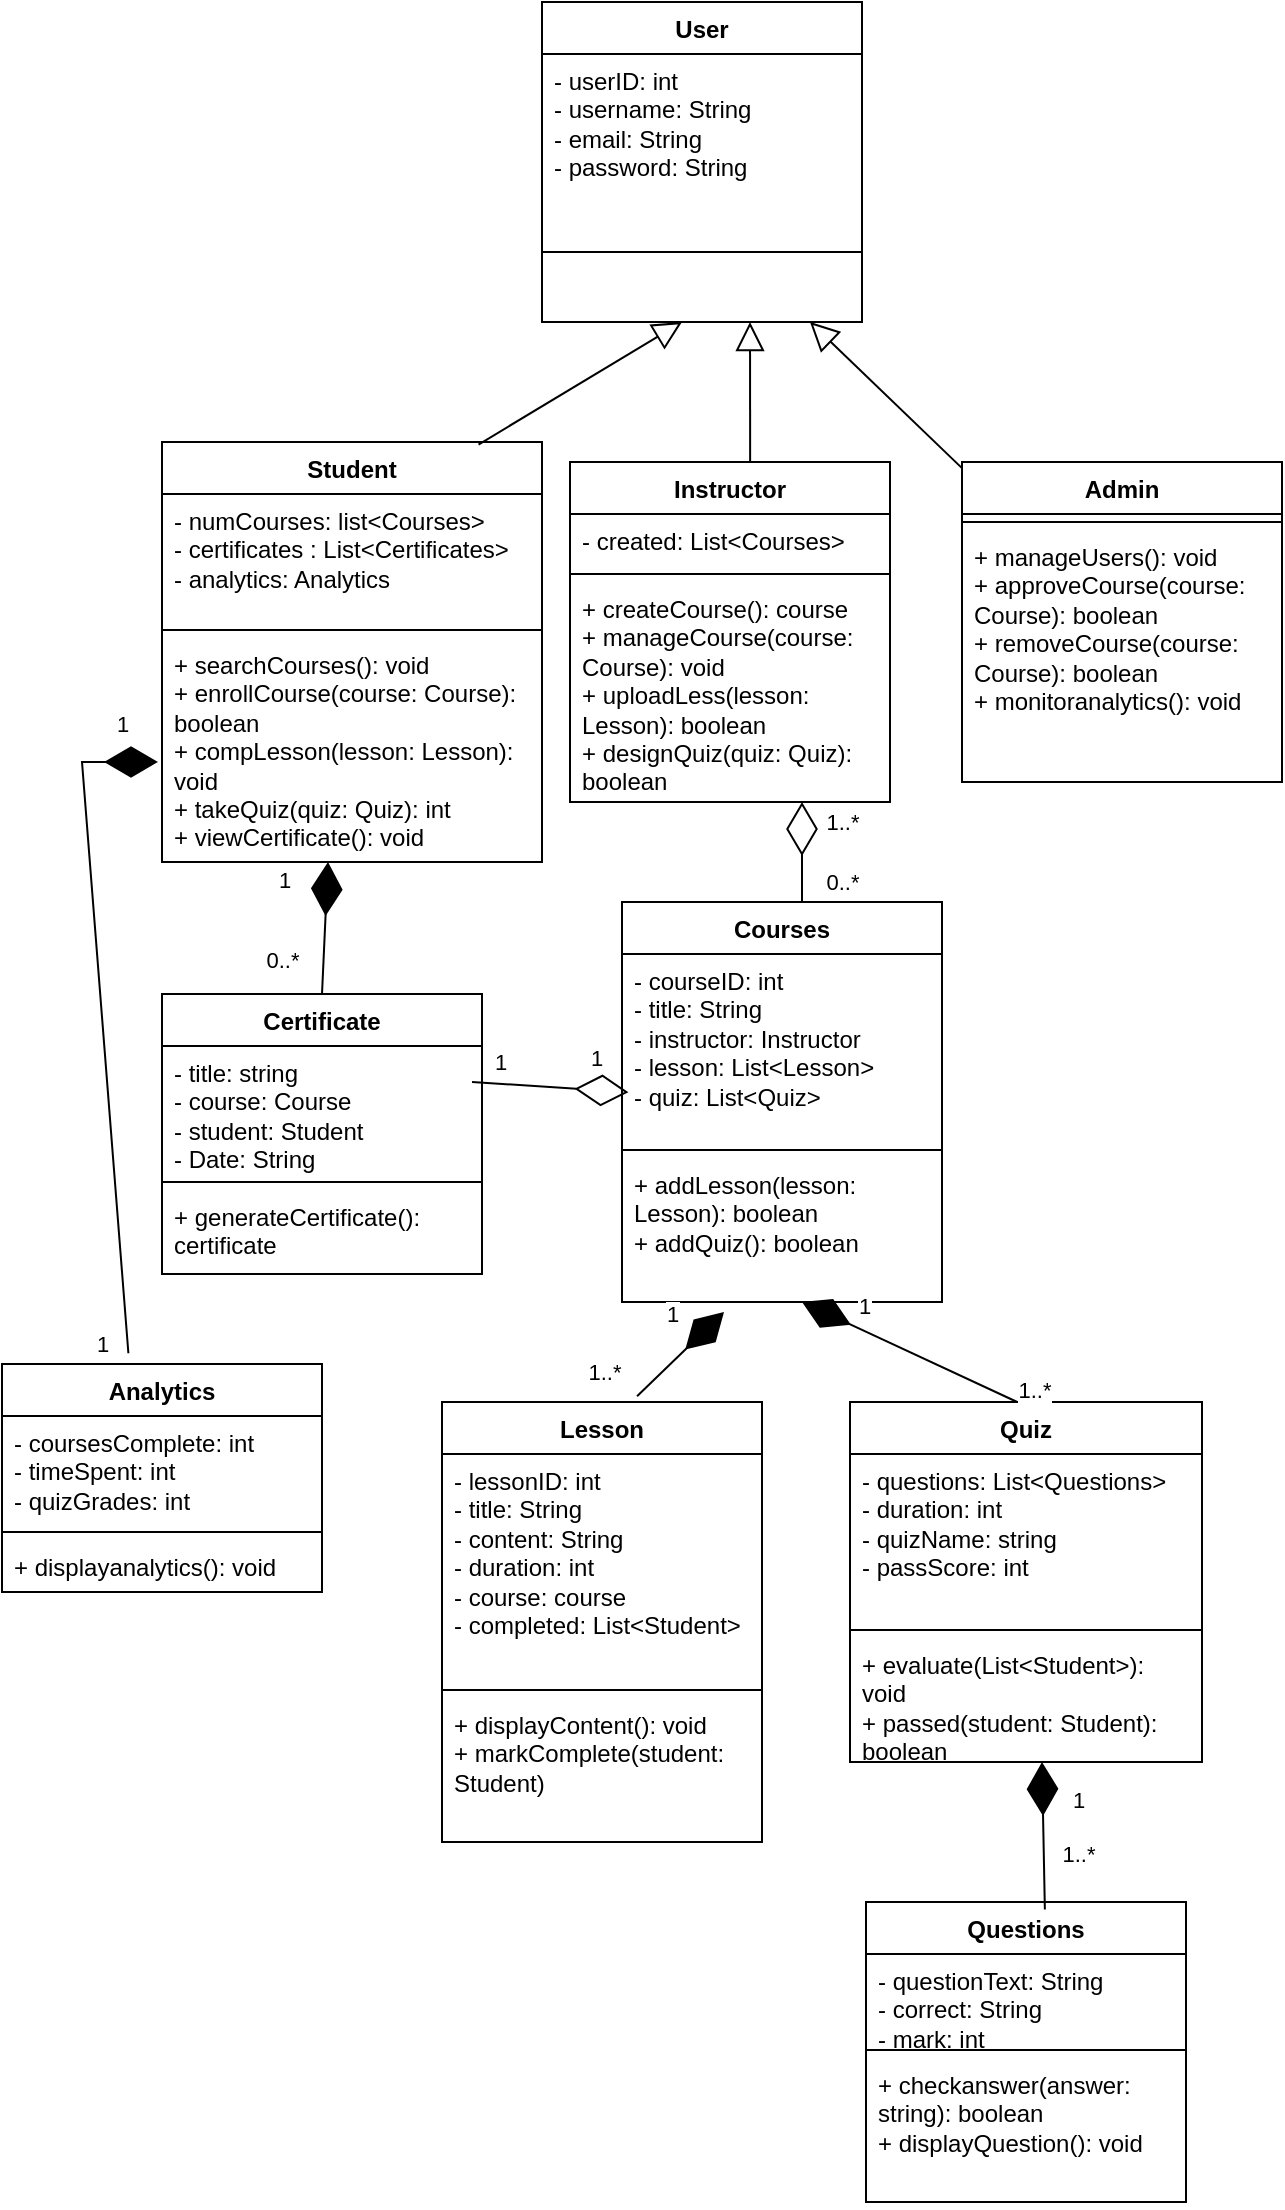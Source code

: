 <mxfile version="28.2.8">
  <diagram name="Page-1" id="X0aFFIe-9FwppzIhBLRY">
    <mxGraphModel dx="1058" dy="638" grid="1" gridSize="10" guides="1" tooltips="1" connect="1" arrows="1" fold="1" page="1" pageScale="1" pageWidth="827" pageHeight="1169" math="0" shadow="0">
      <root>
        <mxCell id="0" />
        <mxCell id="1" parent="0" />
        <mxCell id="P6GSWnGUx6Ecd1PjJs6E-1" value="User" style="swimlane;fontStyle=1;align=center;verticalAlign=top;childLayout=stackLayout;horizontal=1;startSize=26;horizontalStack=0;resizeParent=1;resizeParentMax=0;resizeLast=0;collapsible=1;marginBottom=0;whiteSpace=wrap;html=1;" parent="1" vertex="1">
          <mxGeometry x="320" y="60" width="160" height="160" as="geometry" />
        </mxCell>
        <mxCell id="P6GSWnGUx6Ecd1PjJs6E-2" value="- userID: int&lt;div&gt;- username: String&lt;/div&gt;&lt;div&gt;- email: String&lt;/div&gt;&lt;div&gt;- password: String&lt;/div&gt;&lt;div&gt;&lt;br&gt;&lt;/div&gt;" style="text;strokeColor=none;fillColor=none;align=left;verticalAlign=top;spacingLeft=4;spacingRight=4;overflow=hidden;rotatable=0;points=[[0,0.5],[1,0.5]];portConstraint=eastwest;whiteSpace=wrap;html=1;" parent="P6GSWnGUx6Ecd1PjJs6E-1" vertex="1">
          <mxGeometry y="26" width="160" height="64" as="geometry" />
        </mxCell>
        <mxCell id="P6GSWnGUx6Ecd1PjJs6E-3" value="" style="line;strokeWidth=1;fillColor=none;align=left;verticalAlign=middle;spacingTop=-1;spacingLeft=3;spacingRight=3;rotatable=0;labelPosition=right;points=[];portConstraint=eastwest;strokeColor=inherit;" parent="P6GSWnGUx6Ecd1PjJs6E-1" vertex="1">
          <mxGeometry y="90" width="160" height="70" as="geometry" />
        </mxCell>
        <mxCell id="1y9OC6EbJWMRVsJWlo8K-44" value="Student" style="swimlane;fontStyle=1;align=center;verticalAlign=top;childLayout=stackLayout;horizontal=1;startSize=26;horizontalStack=0;resizeParent=1;resizeParentMax=0;resizeLast=0;collapsible=1;marginBottom=0;whiteSpace=wrap;html=1;" vertex="1" parent="1">
          <mxGeometry x="130" y="280" width="190" height="210" as="geometry" />
        </mxCell>
        <mxCell id="1y9OC6EbJWMRVsJWlo8K-45" value="- numCourses: list&amp;lt;Courses&amp;gt;&lt;div&gt;- certificates : List&amp;lt;Certificates&amp;gt;&amp;nbsp;&lt;/div&gt;&lt;div&gt;- analytics: Analytics&lt;/div&gt;" style="text;strokeColor=none;fillColor=none;align=left;verticalAlign=top;spacingLeft=4;spacingRight=4;overflow=hidden;rotatable=0;points=[[0,0.5],[1,0.5]];portConstraint=eastwest;whiteSpace=wrap;html=1;" vertex="1" parent="1y9OC6EbJWMRVsJWlo8K-44">
          <mxGeometry y="26" width="190" height="64" as="geometry" />
        </mxCell>
        <mxCell id="1y9OC6EbJWMRVsJWlo8K-46" value="" style="line;strokeWidth=1;fillColor=none;align=left;verticalAlign=middle;spacingTop=-1;spacingLeft=3;spacingRight=3;rotatable=0;labelPosition=right;points=[];portConstraint=eastwest;strokeColor=inherit;" vertex="1" parent="1y9OC6EbJWMRVsJWlo8K-44">
          <mxGeometry y="90" width="190" height="8" as="geometry" />
        </mxCell>
        <mxCell id="1y9OC6EbJWMRVsJWlo8K-47" value="&lt;div&gt;+ searchCourses(): void&lt;/div&gt;+ enrollCourse(course: Course): boolean&lt;div&gt;+ compLesson(lesson: Lesson): void&lt;/div&gt;&lt;div&gt;+ takeQuiz(quiz: Quiz): int&lt;/div&gt;&lt;div&gt;+ viewCertificate(): void&lt;/div&gt;" style="text;strokeColor=none;fillColor=none;align=left;verticalAlign=top;spacingLeft=4;spacingRight=4;overflow=hidden;rotatable=0;points=[[0,0.5],[1,0.5]];portConstraint=eastwest;whiteSpace=wrap;html=1;" vertex="1" parent="1y9OC6EbJWMRVsJWlo8K-44">
          <mxGeometry y="98" width="190" height="112" as="geometry" />
        </mxCell>
        <mxCell id="1y9OC6EbJWMRVsJWlo8K-48" value="" style="endArrow=block;endFill=0;endSize=12;html=1;rounded=0;entryX=0.5;entryY=1;entryDx=0;entryDy=0;exitX=0.833;exitY=0.006;exitDx=0;exitDy=0;exitPerimeter=0;" edge="1" parent="1" source="1y9OC6EbJWMRVsJWlo8K-44">
          <mxGeometry width="160" relative="1" as="geometry">
            <mxPoint x="390" y="290" as="sourcePoint" />
            <mxPoint x="390" y="220" as="targetPoint" />
          </mxGeometry>
        </mxCell>
        <mxCell id="1y9OC6EbJWMRVsJWlo8K-49" value="Instructor" style="swimlane;fontStyle=1;align=center;verticalAlign=top;childLayout=stackLayout;horizontal=1;startSize=26;horizontalStack=0;resizeParent=1;resizeParentMax=0;resizeLast=0;collapsible=1;marginBottom=0;whiteSpace=wrap;html=1;" vertex="1" parent="1">
          <mxGeometry x="334" y="290" width="160" height="170" as="geometry" />
        </mxCell>
        <mxCell id="1y9OC6EbJWMRVsJWlo8K-50" value="- created: List&amp;lt;Courses&amp;gt;" style="text;strokeColor=none;fillColor=none;align=left;verticalAlign=top;spacingLeft=4;spacingRight=4;overflow=hidden;rotatable=0;points=[[0,0.5],[1,0.5]];portConstraint=eastwest;whiteSpace=wrap;html=1;" vertex="1" parent="1y9OC6EbJWMRVsJWlo8K-49">
          <mxGeometry y="26" width="160" height="26" as="geometry" />
        </mxCell>
        <mxCell id="1y9OC6EbJWMRVsJWlo8K-51" value="" style="line;strokeWidth=1;fillColor=none;align=left;verticalAlign=middle;spacingTop=-1;spacingLeft=3;spacingRight=3;rotatable=0;labelPosition=right;points=[];portConstraint=eastwest;strokeColor=inherit;" vertex="1" parent="1y9OC6EbJWMRVsJWlo8K-49">
          <mxGeometry y="52" width="160" height="8" as="geometry" />
        </mxCell>
        <mxCell id="1y9OC6EbJWMRVsJWlo8K-52" value="+ createCourse(): course&lt;div&gt;+ manageCourse(course: Course): void&lt;/div&gt;&lt;div&gt;+ uploadLess(lesson: Lesson): boolean&lt;/div&gt;&lt;div&gt;+ designQuiz(quiz: Quiz): boolean&lt;/div&gt;" style="text;strokeColor=none;fillColor=none;align=left;verticalAlign=top;spacingLeft=4;spacingRight=4;overflow=hidden;rotatable=0;points=[[0,0.5],[1,0.5]];portConstraint=eastwest;whiteSpace=wrap;html=1;" vertex="1" parent="1y9OC6EbJWMRVsJWlo8K-49">
          <mxGeometry y="60" width="160" height="110" as="geometry" />
        </mxCell>
        <mxCell id="1y9OC6EbJWMRVsJWlo8K-53" value="" style="endArrow=block;endFill=0;endSize=12;html=1;rounded=0;entryX=0.5;entryY=1;entryDx=0;entryDy=0;exitX=0.563;exitY=0;exitDx=0;exitDy=0;exitPerimeter=0;" edge="1" parent="1" source="1y9OC6EbJWMRVsJWlo8K-49">
          <mxGeometry width="160" relative="1" as="geometry">
            <mxPoint x="444" y="279" as="sourcePoint" />
            <mxPoint x="424" y="220" as="targetPoint" />
          </mxGeometry>
        </mxCell>
        <mxCell id="1y9OC6EbJWMRVsJWlo8K-54" value="" style="endArrow=block;endFill=0;endSize=12;html=1;rounded=0;" edge="1" parent="1" source="1y9OC6EbJWMRVsJWlo8K-56">
          <mxGeometry width="160" relative="1" as="geometry">
            <mxPoint x="604" y="290" as="sourcePoint" />
            <mxPoint x="454" y="220" as="targetPoint" />
          </mxGeometry>
        </mxCell>
        <mxCell id="1y9OC6EbJWMRVsJWlo8K-55" value="" style="endArrow=open;endFill=1;endSize=12;html=1;rounded=0;" edge="1" parent="1" target="1y9OC6EbJWMRVsJWlo8K-56">
          <mxGeometry width="160" relative="1" as="geometry">
            <mxPoint x="604" y="290" as="sourcePoint" />
            <mxPoint x="454" y="220" as="targetPoint" />
          </mxGeometry>
        </mxCell>
        <mxCell id="1y9OC6EbJWMRVsJWlo8K-56" value="Admin" style="swimlane;fontStyle=1;align=center;verticalAlign=top;childLayout=stackLayout;horizontal=1;startSize=26;horizontalStack=0;resizeParent=1;resizeParentMax=0;resizeLast=0;collapsible=1;marginBottom=0;whiteSpace=wrap;html=1;" vertex="1" parent="1">
          <mxGeometry x="530" y="290" width="160" height="160" as="geometry" />
        </mxCell>
        <mxCell id="1y9OC6EbJWMRVsJWlo8K-57" value="" style="line;strokeWidth=1;fillColor=none;align=left;verticalAlign=middle;spacingTop=-1;spacingLeft=3;spacingRight=3;rotatable=0;labelPosition=right;points=[];portConstraint=eastwest;strokeColor=inherit;" vertex="1" parent="1y9OC6EbJWMRVsJWlo8K-56">
          <mxGeometry y="26" width="160" height="8" as="geometry" />
        </mxCell>
        <mxCell id="1y9OC6EbJWMRVsJWlo8K-58" value="+ manageUsers(): void&lt;div&gt;+ approveCourse(course: Course): boolean&lt;/div&gt;&lt;div&gt;+ removeCourse(course: Course): boolean&lt;/div&gt;&lt;div&gt;+ monitoranalytics(): void&lt;/div&gt;" style="text;strokeColor=none;fillColor=none;align=left;verticalAlign=top;spacingLeft=4;spacingRight=4;overflow=hidden;rotatable=0;points=[[0,0.5],[1,0.5]];portConstraint=eastwest;whiteSpace=wrap;html=1;" vertex="1" parent="1y9OC6EbJWMRVsJWlo8K-56">
          <mxGeometry y="34" width="160" height="126" as="geometry" />
        </mxCell>
        <mxCell id="1y9OC6EbJWMRVsJWlo8K-60" value="Certificate" style="swimlane;fontStyle=1;align=center;verticalAlign=top;childLayout=stackLayout;horizontal=1;startSize=26;horizontalStack=0;resizeParent=1;resizeParentMax=0;resizeLast=0;collapsible=1;marginBottom=0;whiteSpace=wrap;html=1;" vertex="1" parent="1">
          <mxGeometry x="130" y="556" width="160" height="140" as="geometry" />
        </mxCell>
        <mxCell id="1y9OC6EbJWMRVsJWlo8K-61" value="- title: string&lt;div&gt;- course: Course&lt;/div&gt;&lt;div&gt;- student: Student&lt;/div&gt;&lt;div&gt;- Date: String&lt;/div&gt;&lt;div&gt;&lt;br&gt;&lt;/div&gt;" style="text;strokeColor=none;fillColor=none;align=left;verticalAlign=top;spacingLeft=4;spacingRight=4;overflow=hidden;rotatable=0;points=[[0,0.5],[1,0.5]];portConstraint=eastwest;whiteSpace=wrap;html=1;" vertex="1" parent="1y9OC6EbJWMRVsJWlo8K-60">
          <mxGeometry y="26" width="160" height="64" as="geometry" />
        </mxCell>
        <mxCell id="1y9OC6EbJWMRVsJWlo8K-62" value="" style="line;strokeWidth=1;fillColor=none;align=left;verticalAlign=middle;spacingTop=-1;spacingLeft=3;spacingRight=3;rotatable=0;labelPosition=right;points=[];portConstraint=eastwest;strokeColor=inherit;" vertex="1" parent="1y9OC6EbJWMRVsJWlo8K-60">
          <mxGeometry y="90" width="160" height="8" as="geometry" />
        </mxCell>
        <mxCell id="1y9OC6EbJWMRVsJWlo8K-63" value="+ generateCertificate(): certificate" style="text;strokeColor=none;fillColor=none;align=left;verticalAlign=top;spacingLeft=4;spacingRight=4;overflow=hidden;rotatable=0;points=[[0,0.5],[1,0.5]];portConstraint=eastwest;whiteSpace=wrap;html=1;" vertex="1" parent="1y9OC6EbJWMRVsJWlo8K-60">
          <mxGeometry y="98" width="160" height="42" as="geometry" />
        </mxCell>
        <mxCell id="1y9OC6EbJWMRVsJWlo8K-64" value="" style="endArrow=diamondThin;endFill=1;endSize=24;html=1;rounded=0;exitX=0.5;exitY=0;exitDx=0;exitDy=0;entryX=0.438;entryY=1.035;entryDx=0;entryDy=0;entryPerimeter=0;" edge="1" parent="1" source="1y9OC6EbJWMRVsJWlo8K-60">
          <mxGeometry width="160" relative="1" as="geometry">
            <mxPoint x="170" y="496" as="sourcePoint" />
            <mxPoint x="213" y="490" as="targetPoint" />
          </mxGeometry>
        </mxCell>
        <mxCell id="1y9OC6EbJWMRVsJWlo8K-65" value="0..*" style="edgeLabel;html=1;align=center;verticalAlign=middle;resizable=0;points=[];" vertex="1" connectable="0" parent="1y9OC6EbJWMRVsJWlo8K-64">
          <mxGeometry x="-0.019" y="-3" relative="1" as="geometry">
            <mxPoint x="-25" y="15" as="offset" />
          </mxGeometry>
        </mxCell>
        <mxCell id="1y9OC6EbJWMRVsJWlo8K-66" value="1" style="edgeLabel;html=1;align=center;verticalAlign=middle;resizable=0;points=[];" vertex="1" connectable="0" parent="1y9OC6EbJWMRVsJWlo8K-64">
          <mxGeometry x="-0.088" relative="1" as="geometry">
            <mxPoint x="-21" y="-27" as="offset" />
          </mxGeometry>
        </mxCell>
        <mxCell id="1y9OC6EbJWMRVsJWlo8K-77" value="Analytics" style="swimlane;fontStyle=1;align=center;verticalAlign=top;childLayout=stackLayout;horizontal=1;startSize=26;horizontalStack=0;resizeParent=1;resizeParentMax=0;resizeLast=0;collapsible=1;marginBottom=0;whiteSpace=wrap;html=1;" vertex="1" parent="1">
          <mxGeometry x="50" y="741" width="160" height="114" as="geometry" />
        </mxCell>
        <mxCell id="1y9OC6EbJWMRVsJWlo8K-78" value="- coursesComplete: int&lt;div&gt;- timeSpent: int&lt;/div&gt;&lt;div&gt;- quizGrades: int&lt;/div&gt;" style="text;strokeColor=none;fillColor=none;align=left;verticalAlign=top;spacingLeft=4;spacingRight=4;overflow=hidden;rotatable=0;points=[[0,0.5],[1,0.5]];portConstraint=eastwest;whiteSpace=wrap;html=1;" vertex="1" parent="1y9OC6EbJWMRVsJWlo8K-77">
          <mxGeometry y="26" width="160" height="54" as="geometry" />
        </mxCell>
        <mxCell id="1y9OC6EbJWMRVsJWlo8K-79" value="" style="line;strokeWidth=1;fillColor=none;align=left;verticalAlign=middle;spacingTop=-1;spacingLeft=3;spacingRight=3;rotatable=0;labelPosition=right;points=[];portConstraint=eastwest;strokeColor=inherit;" vertex="1" parent="1y9OC6EbJWMRVsJWlo8K-77">
          <mxGeometry y="80" width="160" height="8" as="geometry" />
        </mxCell>
        <mxCell id="1y9OC6EbJWMRVsJWlo8K-80" value="+ displayanalytics(): void&lt;div&gt;&lt;br&gt;&lt;/div&gt;" style="text;strokeColor=none;fillColor=none;align=left;verticalAlign=top;spacingLeft=4;spacingRight=4;overflow=hidden;rotatable=0;points=[[0,0.5],[1,0.5]];portConstraint=eastwest;whiteSpace=wrap;html=1;" vertex="1" parent="1y9OC6EbJWMRVsJWlo8K-77">
          <mxGeometry y="88" width="160" height="26" as="geometry" />
        </mxCell>
        <mxCell id="1y9OC6EbJWMRVsJWlo8K-81" value="" style="endArrow=diamondThin;endFill=1;endSize=24;html=1;rounded=0;entryX=-0.009;entryY=0.635;entryDx=0;entryDy=0;entryPerimeter=0;exitX=0.395;exitY=-0.047;exitDx=0;exitDy=0;exitPerimeter=0;" edge="1" parent="1" source="1y9OC6EbJWMRVsJWlo8K-77">
          <mxGeometry width="160" relative="1" as="geometry">
            <mxPoint x="130" y="741" as="sourcePoint" />
            <mxPoint x="128" y="440" as="targetPoint" />
            <Array as="points">
              <mxPoint x="90" y="440" />
            </Array>
          </mxGeometry>
        </mxCell>
        <mxCell id="1y9OC6EbJWMRVsJWlo8K-82" value="1" style="edgeLabel;html=1;align=center;verticalAlign=middle;resizable=0;points=[];" vertex="1" connectable="0" parent="1y9OC6EbJWMRVsJWlo8K-81">
          <mxGeometry x="-0.842" y="7" relative="1" as="geometry">
            <mxPoint x="-4" y="21" as="offset" />
          </mxGeometry>
        </mxCell>
        <mxCell id="1y9OC6EbJWMRVsJWlo8K-83" value="1" style="edgeLabel;html=1;align=center;verticalAlign=middle;resizable=0;points=[];" vertex="1" connectable="0" parent="1y9OC6EbJWMRVsJWlo8K-81">
          <mxGeometry x="0.843" relative="1" as="geometry">
            <mxPoint x="8" y="-19" as="offset" />
          </mxGeometry>
        </mxCell>
        <mxCell id="1y9OC6EbJWMRVsJWlo8K-84" value="Courses" style="swimlane;fontStyle=1;align=center;verticalAlign=top;childLayout=stackLayout;horizontal=1;startSize=26;horizontalStack=0;resizeParent=1;resizeParentMax=0;resizeLast=0;collapsible=1;marginBottom=0;whiteSpace=wrap;html=1;" vertex="1" parent="1">
          <mxGeometry x="360" y="510" width="160" height="200" as="geometry" />
        </mxCell>
        <mxCell id="1y9OC6EbJWMRVsJWlo8K-85" value="- courseID: int&lt;div&gt;- title: String&lt;/div&gt;&lt;div&gt;- instructor: Instructor&lt;/div&gt;&lt;div&gt;- lesson: List&amp;lt;Lesson&amp;gt;&lt;/div&gt;&lt;div&gt;- quiz: List&amp;lt;Quiz&amp;gt;&lt;/div&gt;" style="text;strokeColor=none;fillColor=none;align=left;verticalAlign=top;spacingLeft=4;spacingRight=4;overflow=hidden;rotatable=0;points=[[0,0.5],[1,0.5]];portConstraint=eastwest;whiteSpace=wrap;html=1;" vertex="1" parent="1y9OC6EbJWMRVsJWlo8K-84">
          <mxGeometry y="26" width="160" height="94" as="geometry" />
        </mxCell>
        <mxCell id="1y9OC6EbJWMRVsJWlo8K-86" value="" style="line;strokeWidth=1;fillColor=none;align=left;verticalAlign=middle;spacingTop=-1;spacingLeft=3;spacingRight=3;rotatable=0;labelPosition=right;points=[];portConstraint=eastwest;strokeColor=inherit;" vertex="1" parent="1y9OC6EbJWMRVsJWlo8K-84">
          <mxGeometry y="120" width="160" height="8" as="geometry" />
        </mxCell>
        <mxCell id="1y9OC6EbJWMRVsJWlo8K-87" value="+ addLesson(lesson: Lesson): boolean&lt;div&gt;+ addQuiz(): boolean&lt;/div&gt;" style="text;strokeColor=none;fillColor=none;align=left;verticalAlign=top;spacingLeft=4;spacingRight=4;overflow=hidden;rotatable=0;points=[[0,0.5],[1,0.5]];portConstraint=eastwest;whiteSpace=wrap;html=1;" vertex="1" parent="1y9OC6EbJWMRVsJWlo8K-84">
          <mxGeometry y="128" width="160" height="72" as="geometry" />
        </mxCell>
        <mxCell id="1y9OC6EbJWMRVsJWlo8K-88" value="" style="endArrow=diamondThin;endFill=0;endSize=24;html=1;rounded=0;" edge="1" parent="1y9OC6EbJWMRVsJWlo8K-84">
          <mxGeometry width="160" relative="1" as="geometry">
            <mxPoint x="90" as="sourcePoint" />
            <mxPoint x="90" y="-50" as="targetPoint" />
          </mxGeometry>
        </mxCell>
        <mxCell id="1y9OC6EbJWMRVsJWlo8K-89" value="1..*" style="edgeLabel;html=1;align=center;verticalAlign=middle;resizable=0;points=[];" vertex="1" connectable="0" parent="1y9OC6EbJWMRVsJWlo8K-88">
          <mxGeometry x="-0.071" y="-2" relative="1" as="geometry">
            <mxPoint x="18" y="-17" as="offset" />
          </mxGeometry>
        </mxCell>
        <mxCell id="1y9OC6EbJWMRVsJWlo8K-90" value="0..*" style="edgeLabel;html=1;align=center;verticalAlign=middle;resizable=0;points=[];" vertex="1" connectable="0" parent="1y9OC6EbJWMRVsJWlo8K-88">
          <mxGeometry x="0.009" y="3" relative="1" as="geometry">
            <mxPoint x="23" y="15" as="offset" />
          </mxGeometry>
        </mxCell>
        <mxCell id="1y9OC6EbJWMRVsJWlo8K-91" value="1" style="edgeLabel;html=1;align=center;verticalAlign=middle;resizable=0;points=[];" vertex="1" connectable="0" parent="1">
          <mxGeometry x="384.491" y="715.666" as="geometry" />
        </mxCell>
        <mxCell id="1y9OC6EbJWMRVsJWlo8K-93" value="" style="endArrow=diamondThin;endFill=0;endSize=24;html=1;rounded=0;exitX=1;exitY=0.5;exitDx=0;exitDy=0;entryX=0.02;entryY=0.735;entryDx=0;entryDy=0;entryPerimeter=0;" edge="1" parent="1" target="1y9OC6EbJWMRVsJWlo8K-85">
          <mxGeometry width="160" relative="1" as="geometry">
            <mxPoint x="285" y="600" as="sourcePoint" />
            <mxPoint x="355" y="600" as="targetPoint" />
          </mxGeometry>
        </mxCell>
        <mxCell id="1y9OC6EbJWMRVsJWlo8K-94" value="1" style="edgeLabel;html=1;align=center;verticalAlign=middle;resizable=0;points=[];" vertex="1" connectable="0" parent="1y9OC6EbJWMRVsJWlo8K-93">
          <mxGeometry x="-0.061" relative="1" as="geometry">
            <mxPoint x="-23" y="-13" as="offset" />
          </mxGeometry>
        </mxCell>
        <mxCell id="1y9OC6EbJWMRVsJWlo8K-95" value="1" style="edgeLabel;html=1;align=center;verticalAlign=middle;resizable=0;points=[];" vertex="1" connectable="0" parent="1y9OC6EbJWMRVsJWlo8K-93">
          <mxGeometry x="-0.547" y="4" relative="1" as="geometry">
            <mxPoint x="44" y="-9" as="offset" />
          </mxGeometry>
        </mxCell>
        <mxCell id="1y9OC6EbJWMRVsJWlo8K-112" value="" style="endArrow=diamondThin;endFill=1;endSize=24;html=1;rounded=0;entryX=0.382;entryY=1.075;entryDx=0;entryDy=0;entryPerimeter=0;exitX=0.547;exitY=-0.015;exitDx=0;exitDy=0;exitPerimeter=0;" edge="1" parent="1">
          <mxGeometry width="160" relative="1" as="geometry">
            <mxPoint x="367.52" y="757.15" as="sourcePoint" />
            <mxPoint x="411" y="715" as="targetPoint" />
          </mxGeometry>
        </mxCell>
        <mxCell id="1y9OC6EbJWMRVsJWlo8K-113" value="1..*" style="edgeLabel;html=1;align=center;verticalAlign=middle;resizable=0;points=[];" vertex="1" connectable="0" parent="1y9OC6EbJWMRVsJWlo8K-112">
          <mxGeometry x="-0.406" relative="1" as="geometry">
            <mxPoint x="-30" as="offset" />
          </mxGeometry>
        </mxCell>
        <mxCell id="1y9OC6EbJWMRVsJWlo8K-115" value="Quiz" style="swimlane;fontStyle=1;align=center;verticalAlign=top;childLayout=stackLayout;horizontal=1;startSize=26;horizontalStack=0;resizeParent=1;resizeParentMax=0;resizeLast=0;collapsible=1;marginBottom=0;whiteSpace=wrap;html=1;" vertex="1" parent="1">
          <mxGeometry x="474" y="760" width="176" height="180" as="geometry" />
        </mxCell>
        <mxCell id="1y9OC6EbJWMRVsJWlo8K-116" value="- questions: List&amp;lt;Questions&amp;gt;&lt;div&gt;- duration: int&lt;/div&gt;&lt;div&gt;- quizName: string&lt;/div&gt;&lt;div&gt;- passScore: int&lt;/div&gt;" style="text;strokeColor=none;fillColor=none;align=left;verticalAlign=top;spacingLeft=4;spacingRight=4;overflow=hidden;rotatable=0;points=[[0,0.5],[1,0.5]];portConstraint=eastwest;whiteSpace=wrap;html=1;" vertex="1" parent="1y9OC6EbJWMRVsJWlo8K-115">
          <mxGeometry y="26" width="176" height="84" as="geometry" />
        </mxCell>
        <mxCell id="1y9OC6EbJWMRVsJWlo8K-117" value="" style="line;strokeWidth=1;fillColor=none;align=left;verticalAlign=middle;spacingTop=-1;spacingLeft=3;spacingRight=3;rotatable=0;labelPosition=right;points=[];portConstraint=eastwest;strokeColor=inherit;" vertex="1" parent="1y9OC6EbJWMRVsJWlo8K-115">
          <mxGeometry y="110" width="176" height="8" as="geometry" />
        </mxCell>
        <mxCell id="1y9OC6EbJWMRVsJWlo8K-118" value="+ evaluate(List&amp;lt;Student&amp;gt;): void&lt;div&gt;+ passed(student: Student): boolean&lt;/div&gt;" style="text;strokeColor=none;fillColor=none;align=left;verticalAlign=top;spacingLeft=4;spacingRight=4;overflow=hidden;rotatable=0;points=[[0,0.5],[1,0.5]];portConstraint=eastwest;whiteSpace=wrap;html=1;" vertex="1" parent="1y9OC6EbJWMRVsJWlo8K-115">
          <mxGeometry y="118" width="176" height="62" as="geometry" />
        </mxCell>
        <mxCell id="1y9OC6EbJWMRVsJWlo8K-119" value="" style="endArrow=diamondThin;endFill=1;endSize=24;html=1;rounded=0;exitX=0.475;exitY=0;exitDx=0;exitDy=0;exitPerimeter=0;entryX=0.625;entryY=1;entryDx=0;entryDy=0;entryPerimeter=0;" edge="1" parent="1" source="1y9OC6EbJWMRVsJWlo8K-115">
          <mxGeometry width="160" relative="1" as="geometry">
            <mxPoint x="520" y="754" as="sourcePoint" />
            <mxPoint x="450" y="710" as="targetPoint" />
          </mxGeometry>
        </mxCell>
        <mxCell id="1y9OC6EbJWMRVsJWlo8K-120" value="1..*" style="edgeLabel;html=1;align=center;verticalAlign=middle;resizable=0;points=[];" vertex="1" connectable="0" parent="1y9OC6EbJWMRVsJWlo8K-119">
          <mxGeometry x="-0.406" relative="1" as="geometry">
            <mxPoint x="40" y="8" as="offset" />
          </mxGeometry>
        </mxCell>
        <mxCell id="1y9OC6EbJWMRVsJWlo8K-121" value="1" style="edgeLabel;html=1;align=center;verticalAlign=middle;resizable=0;points=[];" vertex="1" connectable="0" parent="1y9OC6EbJWMRVsJWlo8K-119">
          <mxGeometry x="0.17" y="-1" relative="1" as="geometry">
            <mxPoint x="-14" y="-18" as="offset" />
          </mxGeometry>
        </mxCell>
        <mxCell id="1y9OC6EbJWMRVsJWlo8K-124" value="Lesson" style="swimlane;fontStyle=1;align=center;verticalAlign=top;childLayout=stackLayout;horizontal=1;startSize=26;horizontalStack=0;resizeParent=1;resizeParentMax=0;resizeLast=0;collapsible=1;marginBottom=0;whiteSpace=wrap;html=1;" vertex="1" parent="1">
          <mxGeometry x="270" y="760" width="160" height="220" as="geometry" />
        </mxCell>
        <mxCell id="1y9OC6EbJWMRVsJWlo8K-125" value="- lessonID: int&lt;div&gt;- title: String&lt;/div&gt;&lt;div&gt;- content: String&lt;/div&gt;&lt;div&gt;- duration: int&lt;/div&gt;&lt;div&gt;- course: course&lt;/div&gt;&lt;div&gt;- completed: List&amp;lt;Student&amp;gt;&lt;/div&gt;" style="text;strokeColor=none;fillColor=none;align=left;verticalAlign=top;spacingLeft=4;spacingRight=4;overflow=hidden;rotatable=0;points=[[0,0.5],[1,0.5]];portConstraint=eastwest;whiteSpace=wrap;html=1;" vertex="1" parent="1y9OC6EbJWMRVsJWlo8K-124">
          <mxGeometry y="26" width="160" height="114" as="geometry" />
        </mxCell>
        <mxCell id="1y9OC6EbJWMRVsJWlo8K-126" value="" style="line;strokeWidth=1;fillColor=none;align=left;verticalAlign=middle;spacingTop=-1;spacingLeft=3;spacingRight=3;rotatable=0;labelPosition=right;points=[];portConstraint=eastwest;strokeColor=inherit;" vertex="1" parent="1y9OC6EbJWMRVsJWlo8K-124">
          <mxGeometry y="140" width="160" height="8" as="geometry" />
        </mxCell>
        <mxCell id="1y9OC6EbJWMRVsJWlo8K-127" value="+ displayContent(): void&lt;div&gt;+ markComplete(student: Student)&lt;br&gt;&lt;div&gt;&lt;br&gt;&lt;/div&gt;&lt;/div&gt;" style="text;strokeColor=none;fillColor=none;align=left;verticalAlign=top;spacingLeft=4;spacingRight=4;overflow=hidden;rotatable=0;points=[[0,0.5],[1,0.5]];portConstraint=eastwest;whiteSpace=wrap;html=1;" vertex="1" parent="1y9OC6EbJWMRVsJWlo8K-124">
          <mxGeometry y="148" width="160" height="72" as="geometry" />
        </mxCell>
        <mxCell id="1y9OC6EbJWMRVsJWlo8K-128" value="Questions" style="swimlane;fontStyle=1;align=center;verticalAlign=top;childLayout=stackLayout;horizontal=1;startSize=26;horizontalStack=0;resizeParent=1;resizeParentMax=0;resizeLast=0;collapsible=1;marginBottom=0;whiteSpace=wrap;html=1;" vertex="1" parent="1">
          <mxGeometry x="482" y="1010" width="160" height="150" as="geometry" />
        </mxCell>
        <mxCell id="1y9OC6EbJWMRVsJWlo8K-129" value="- questionText: String&lt;div&gt;- correct: String&lt;/div&gt;&lt;div&gt;- mark: int&lt;/div&gt;" style="text;strokeColor=none;fillColor=none;align=left;verticalAlign=top;spacingLeft=4;spacingRight=4;overflow=hidden;rotatable=0;points=[[0,0.5],[1,0.5]];portConstraint=eastwest;whiteSpace=wrap;html=1;" vertex="1" parent="1y9OC6EbJWMRVsJWlo8K-128">
          <mxGeometry y="26" width="160" height="44" as="geometry" />
        </mxCell>
        <mxCell id="1y9OC6EbJWMRVsJWlo8K-130" value="" style="line;strokeWidth=1;fillColor=none;align=left;verticalAlign=middle;spacingTop=-1;spacingLeft=3;spacingRight=3;rotatable=0;labelPosition=right;points=[];portConstraint=eastwest;strokeColor=inherit;" vertex="1" parent="1y9OC6EbJWMRVsJWlo8K-128">
          <mxGeometry y="70" width="160" height="8" as="geometry" />
        </mxCell>
        <mxCell id="1y9OC6EbJWMRVsJWlo8K-131" value="+ checkanswer(answer: string): boolean&lt;div&gt;+ displayQuestion(): void&lt;/div&gt;" style="text;strokeColor=none;fillColor=none;align=left;verticalAlign=top;spacingLeft=4;spacingRight=4;overflow=hidden;rotatable=0;points=[[0,0.5],[1,0.5]];portConstraint=eastwest;whiteSpace=wrap;html=1;" vertex="1" parent="1y9OC6EbJWMRVsJWlo8K-128">
          <mxGeometry y="78" width="160" height="72" as="geometry" />
        </mxCell>
        <mxCell id="1y9OC6EbJWMRVsJWlo8K-132" value="" style="endArrow=diamondThin;endFill=1;endSize=24;html=1;rounded=0;exitX=0.559;exitY=0.025;exitDx=0;exitDy=0;exitPerimeter=0;" edge="1" parent="1" source="1y9OC6EbJWMRVsJWlo8K-128">
          <mxGeometry width="160" relative="1" as="geometry">
            <mxPoint x="578" y="880" as="sourcePoint" />
            <mxPoint x="570" y="940" as="targetPoint" />
          </mxGeometry>
        </mxCell>
        <mxCell id="1y9OC6EbJWMRVsJWlo8K-133" value="1" style="edgeLabel;html=1;align=center;verticalAlign=middle;resizable=0;points=[];" vertex="1" connectable="0" parent="1y9OC6EbJWMRVsJWlo8K-132">
          <mxGeometry x="0.377" y="-5" relative="1" as="geometry">
            <mxPoint x="12" y="-4" as="offset" />
          </mxGeometry>
        </mxCell>
        <mxCell id="1y9OC6EbJWMRVsJWlo8K-134" value="1..*" style="edgeLabel;html=1;align=center;verticalAlign=middle;resizable=0;points=[];" vertex="1" connectable="0" parent="1y9OC6EbJWMRVsJWlo8K-132">
          <mxGeometry x="-0.225" y="2" relative="1" as="geometry">
            <mxPoint x="19" as="offset" />
          </mxGeometry>
        </mxCell>
      </root>
    </mxGraphModel>
  </diagram>
</mxfile>
